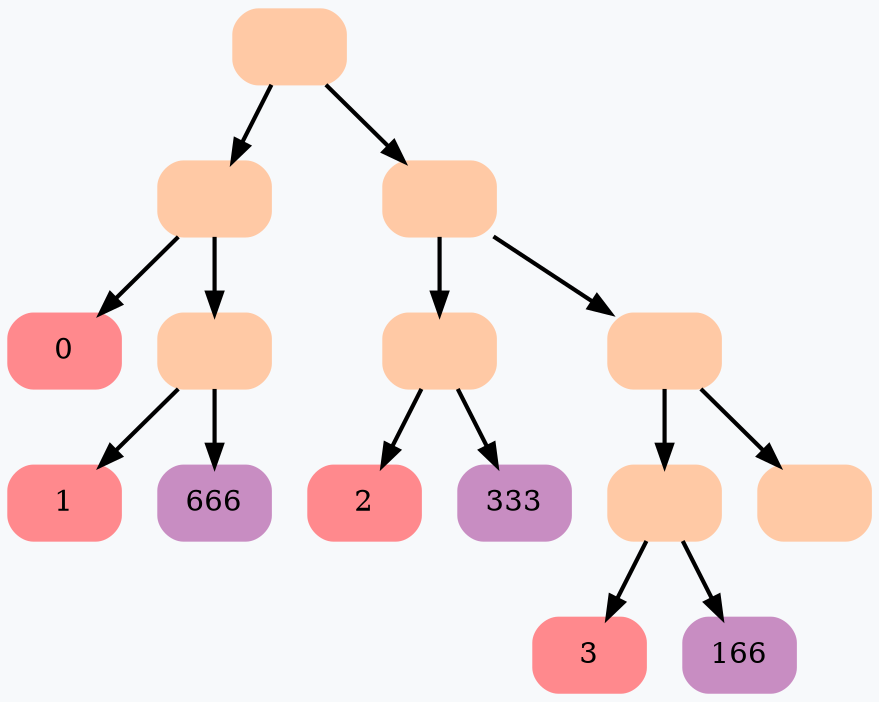 digraph G {
	rankdir = HR;
	bgcolor="#F7F9FB"
	 node0x503000000100 [shape=Mrecord; style=filled; color="#FFC9A5"; label =  " " ];
	 node0x503000000100 -> node0x503000000130 [ style=bold; weight=1000; ];
	 node0x503000000100 -> node0x503000000220 [ style=bold; weight=1000; ];
	 node0x503000000130 [shape=Mrecord; style=filled; color="#FFC9A5"; label =  " " ];
	 node0x503000000130 -> node0x503000000160 [ style=bold; weight=1000; ];
	 node0x503000000130 -> node0x503000000190 [ style=bold; weight=1000; ];
	 node0x503000000160 [shape=Mrecord; style=filled; color="#FF898D"; label =  "0 " ];
	 node0x503000000190 [shape=Mrecord; style=filled; color="#FFC9A5"; label =  " " ];
	 node0x503000000190 -> node0x5030000001c0 [ style=bold; weight=1000; ];
	 node0x503000000190 -> node0x5030000001f0 [ style=bold; weight=1000; ];
	 node0x5030000001c0 [shape=Mrecord; style=filled; color="#FF898D"; label =  "1 " ];
	 node0x5030000001f0 [shape=Mrecord; style=filled; color="#C88DC2"; label =  "666 " ];
	 node0x503000000220 [shape=Mrecord; style=filled; color="#FFC9A5"; label =  " " ];
	 node0x503000000220 -> node0x503000000250 [ style=bold; weight=1000; ];
	 node0x503000000220 -> node0x5030000002e0 [ style=bold; weight=1000; ];
	 node0x503000000250 [shape=Mrecord; style=filled; color="#FFC9A5"; label =  " " ];
	 node0x503000000250 -> node0x503000000280 [ style=bold; weight=1000; ];
	 node0x503000000250 -> node0x5030000002b0 [ style=bold; weight=1000; ];
	 node0x503000000280 [shape=Mrecord; style=filled; color="#FF898D"; label =  "2 " ];
	 node0x5030000002b0 [shape=Mrecord; style=filled; color="#C88DC2"; label =  "333 " ];
	 node0x5030000002e0 [shape=Mrecord; style=filled; color="#FFC9A5"; label =  " " ];
	 node0x5030000002e0 -> node0x503000000310 [ style=bold; weight=1000; ];
	 node0x5030000002e0 -> node0x5030000003a0 [ style=bold; weight=1000; ];
	 node0x503000000310 [shape=Mrecord; style=filled; color="#FFC9A5"; label =  " " ];
	 node0x503000000310 -> node0x503000000340 [ style=bold; weight=1000; ];
	 node0x503000000310 -> node0x503000000370 [ style=bold; weight=1000; ];
	 node0x503000000340 [shape=Mrecord; style=filled; color="#FF898D"; label =  "3 " ];
	 node0x503000000370 [shape=Mrecord; style=filled; color="#C88DC2"; label =  "166 " ];
	 node0x5030000003a0 [shape=Mrecord; style=filled; color="#FFC9A5"; label =  " " ];
}
